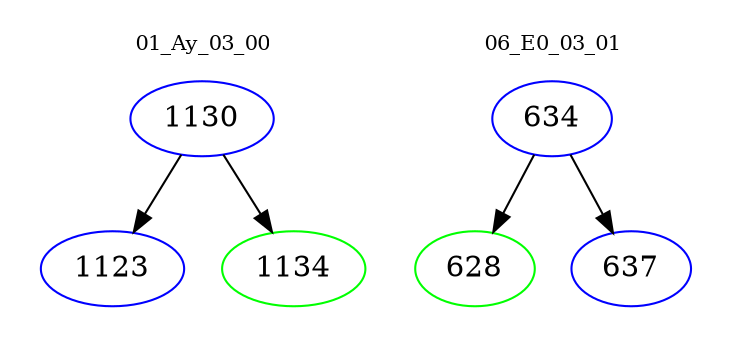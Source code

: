 digraph{
subgraph cluster_0 {
color = white
label = "01_Ay_03_00";
fontsize=10;
T0_1130 [label="1130", color="blue"]
T0_1130 -> T0_1123 [color="black"]
T0_1123 [label="1123", color="blue"]
T0_1130 -> T0_1134 [color="black"]
T0_1134 [label="1134", color="green"]
}
subgraph cluster_1 {
color = white
label = "06_E0_03_01";
fontsize=10;
T1_634 [label="634", color="blue"]
T1_634 -> T1_628 [color="black"]
T1_628 [label="628", color="green"]
T1_634 -> T1_637 [color="black"]
T1_637 [label="637", color="blue"]
}
}
